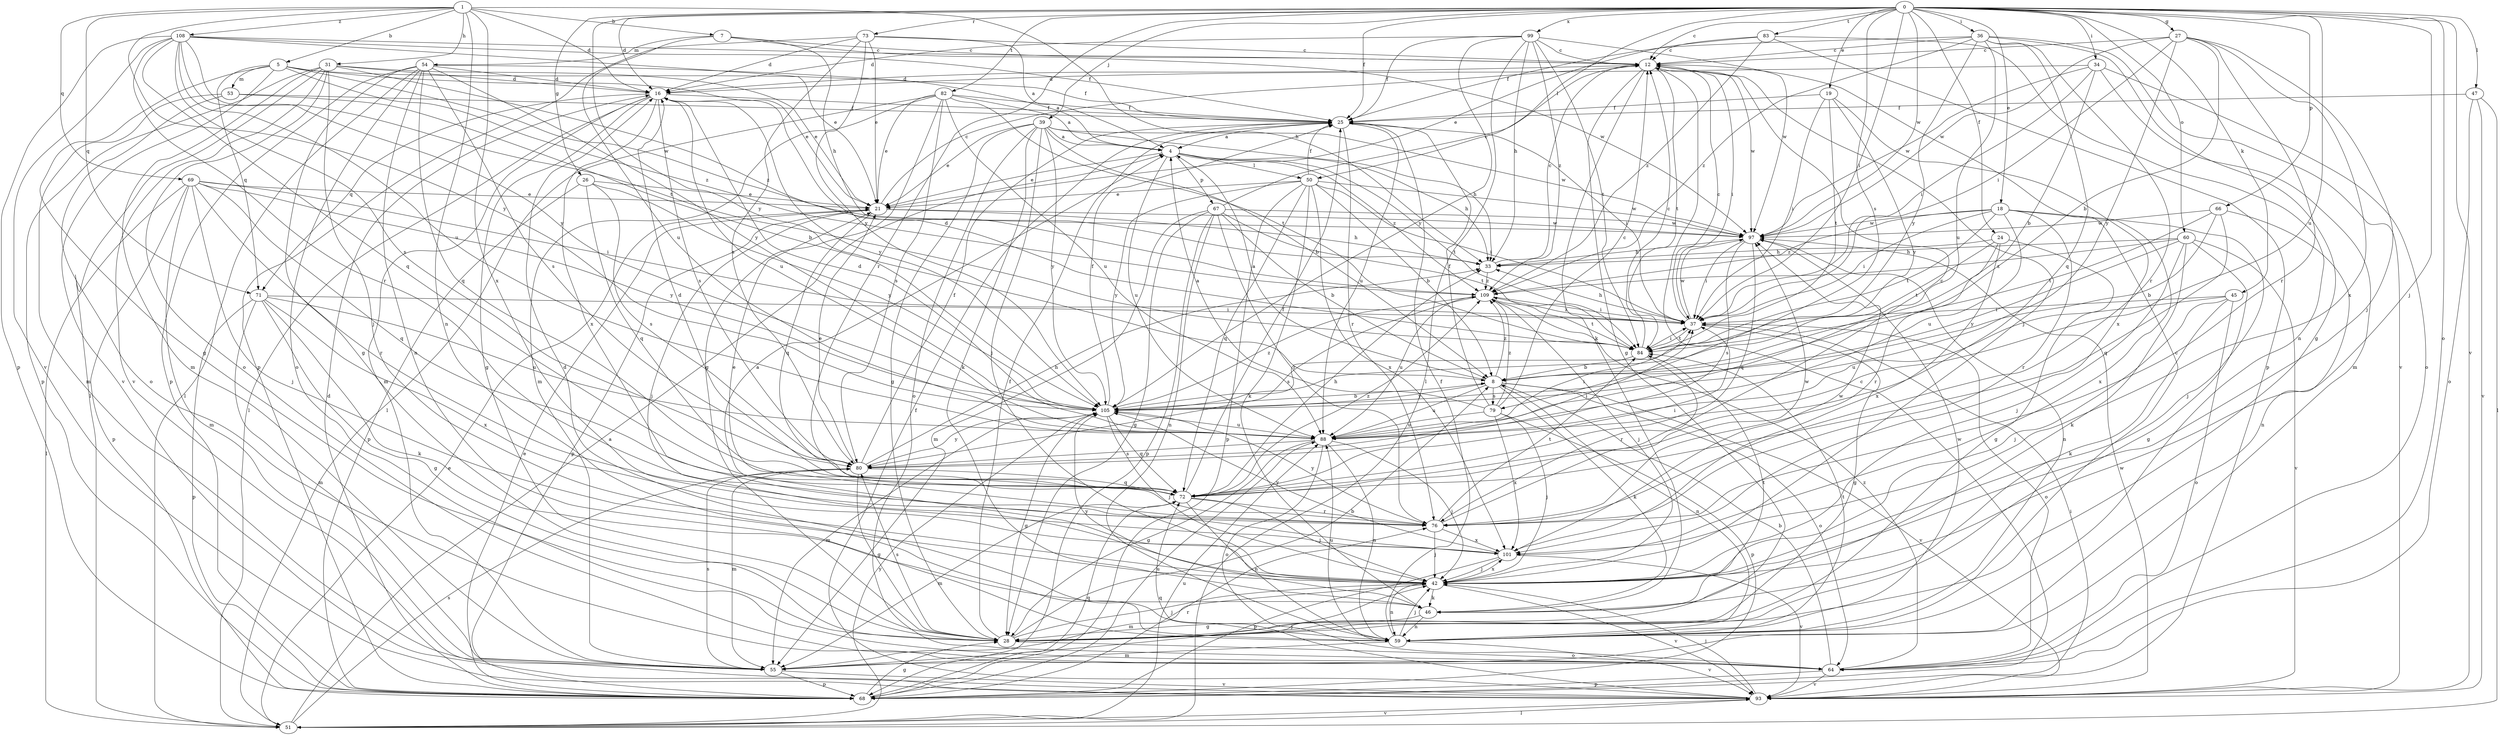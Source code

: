 strict digraph  {
0;
1;
4;
5;
7;
8;
12;
16;
18;
19;
21;
24;
25;
26;
27;
28;
31;
33;
34;
36;
37;
39;
42;
45;
46;
47;
50;
51;
53;
54;
55;
59;
60;
64;
66;
67;
68;
69;
71;
72;
73;
76;
79;
80;
82;
83;
84;
88;
93;
97;
99;
101;
105;
108;
109;
0 -> 12  [label=c];
0 -> 16  [label=d];
0 -> 18  [label=e];
0 -> 19  [label=e];
0 -> 24  [label=f];
0 -> 25  [label=f];
0 -> 26  [label=g];
0 -> 27  [label=g];
0 -> 34  [label=i];
0 -> 36  [label=i];
0 -> 37  [label=i];
0 -> 39  [label=j];
0 -> 42  [label=j];
0 -> 45  [label=k];
0 -> 47  [label=l];
0 -> 50  [label=l];
0 -> 60  [label=o];
0 -> 64  [label=o];
0 -> 66  [label=p];
0 -> 73  [label=r];
0 -> 76  [label=r];
0 -> 79  [label=s];
0 -> 82  [label=t];
0 -> 83  [label=t];
0 -> 88  [label=u];
0 -> 93  [label=v];
0 -> 97  [label=w];
0 -> 99  [label=x];
0 -> 105  [label=y];
1 -> 5  [label=b];
1 -> 7  [label=b];
1 -> 16  [label=d];
1 -> 31  [label=h];
1 -> 33  [label=h];
1 -> 59  [label=n];
1 -> 69  [label=q];
1 -> 71  [label=q];
1 -> 101  [label=x];
1 -> 105  [label=y];
1 -> 108  [label=z];
4 -> 21  [label=e];
4 -> 33  [label=h];
4 -> 50  [label=l];
4 -> 67  [label=p];
4 -> 84  [label=t];
4 -> 88  [label=u];
4 -> 109  [label=z];
5 -> 21  [label=e];
5 -> 25  [label=f];
5 -> 28  [label=g];
5 -> 53  [label=m];
5 -> 71  [label=q];
5 -> 93  [label=v];
5 -> 97  [label=w];
5 -> 109  [label=z];
7 -> 12  [label=c];
7 -> 33  [label=h];
7 -> 54  [label=m];
7 -> 88  [label=u];
7 -> 97  [label=w];
8 -> 4  [label=a];
8 -> 46  [label=k];
8 -> 59  [label=n];
8 -> 64  [label=o];
8 -> 79  [label=s];
8 -> 88  [label=u];
8 -> 93  [label=v];
8 -> 105  [label=y];
8 -> 109  [label=z];
12 -> 16  [label=d];
12 -> 28  [label=g];
12 -> 37  [label=i];
12 -> 42  [label=j];
12 -> 46  [label=k];
12 -> 84  [label=t];
12 -> 97  [label=w];
16 -> 25  [label=f];
16 -> 28  [label=g];
16 -> 51  [label=l];
16 -> 55  [label=m];
16 -> 71  [label=q];
16 -> 80  [label=s];
16 -> 88  [label=u];
16 -> 101  [label=x];
16 -> 105  [label=y];
18 -> 37  [label=i];
18 -> 42  [label=j];
18 -> 76  [label=r];
18 -> 84  [label=t];
18 -> 88  [label=u];
18 -> 97  [label=w];
18 -> 101  [label=x];
18 -> 109  [label=z];
19 -> 25  [label=f];
19 -> 37  [label=i];
19 -> 84  [label=t];
19 -> 101  [label=x];
19 -> 105  [label=y];
21 -> 12  [label=c];
21 -> 33  [label=h];
21 -> 42  [label=j];
21 -> 68  [label=p];
21 -> 72  [label=q];
21 -> 97  [label=w];
24 -> 28  [label=g];
24 -> 33  [label=h];
24 -> 76  [label=r];
24 -> 84  [label=t];
24 -> 101  [label=x];
25 -> 4  [label=a];
25 -> 37  [label=i];
25 -> 76  [label=r];
25 -> 88  [label=u];
26 -> 21  [label=e];
26 -> 68  [label=p];
26 -> 72  [label=q];
26 -> 80  [label=s];
26 -> 105  [label=y];
27 -> 8  [label=b];
27 -> 12  [label=c];
27 -> 37  [label=i];
27 -> 42  [label=j];
27 -> 76  [label=r];
27 -> 97  [label=w];
27 -> 101  [label=x];
27 -> 105  [label=y];
28 -> 8  [label=b];
28 -> 25  [label=f];
28 -> 42  [label=j];
28 -> 64  [label=o];
28 -> 80  [label=s];
31 -> 16  [label=d];
31 -> 21  [label=e];
31 -> 42  [label=j];
31 -> 51  [label=l];
31 -> 55  [label=m];
31 -> 64  [label=o];
31 -> 68  [label=p];
31 -> 93  [label=v];
31 -> 109  [label=z];
33 -> 12  [label=c];
33 -> 109  [label=z];
34 -> 8  [label=b];
34 -> 16  [label=d];
34 -> 37  [label=i];
34 -> 55  [label=m];
34 -> 64  [label=o];
34 -> 97  [label=w];
36 -> 12  [label=c];
36 -> 25  [label=f];
36 -> 28  [label=g];
36 -> 72  [label=q];
36 -> 76  [label=r];
36 -> 88  [label=u];
36 -> 93  [label=v];
36 -> 105  [label=y];
36 -> 109  [label=z];
37 -> 12  [label=c];
37 -> 28  [label=g];
37 -> 33  [label=h];
37 -> 64  [label=o];
37 -> 84  [label=t];
37 -> 97  [label=w];
37 -> 109  [label=z];
39 -> 4  [label=a];
39 -> 8  [label=b];
39 -> 21  [label=e];
39 -> 28  [label=g];
39 -> 33  [label=h];
39 -> 42  [label=j];
39 -> 46  [label=k];
39 -> 64  [label=o];
39 -> 97  [label=w];
39 -> 105  [label=y];
42 -> 4  [label=a];
42 -> 46  [label=k];
42 -> 55  [label=m];
42 -> 59  [label=n];
42 -> 93  [label=v];
42 -> 101  [label=x];
45 -> 37  [label=i];
45 -> 42  [label=j];
45 -> 46  [label=k];
45 -> 64  [label=o];
45 -> 88  [label=u];
46 -> 28  [label=g];
46 -> 59  [label=n];
46 -> 84  [label=t];
46 -> 105  [label=y];
47 -> 25  [label=f];
47 -> 51  [label=l];
47 -> 64  [label=o];
47 -> 93  [label=v];
50 -> 8  [label=b];
50 -> 21  [label=e];
50 -> 25  [label=f];
50 -> 37  [label=i];
50 -> 46  [label=k];
50 -> 68  [label=p];
50 -> 72  [label=q];
50 -> 97  [label=w];
50 -> 101  [label=x];
50 -> 105  [label=y];
51 -> 4  [label=a];
51 -> 21  [label=e];
51 -> 80  [label=s];
51 -> 88  [label=u];
51 -> 93  [label=v];
51 -> 105  [label=y];
53 -> 8  [label=b];
53 -> 25  [label=f];
53 -> 55  [label=m];
53 -> 64  [label=o];
54 -> 4  [label=a];
54 -> 16  [label=d];
54 -> 28  [label=g];
54 -> 51  [label=l];
54 -> 59  [label=n];
54 -> 64  [label=o];
54 -> 68  [label=p];
54 -> 72  [label=q];
54 -> 80  [label=s];
54 -> 105  [label=y];
55 -> 42  [label=j];
55 -> 68  [label=p];
55 -> 80  [label=s];
55 -> 93  [label=v];
59 -> 12  [label=c];
59 -> 16  [label=d];
59 -> 25  [label=f];
59 -> 42  [label=j];
59 -> 55  [label=m];
59 -> 84  [label=t];
59 -> 88  [label=u];
59 -> 93  [label=v];
59 -> 97  [label=w];
60 -> 28  [label=g];
60 -> 33  [label=h];
60 -> 42  [label=j];
60 -> 46  [label=k];
60 -> 93  [label=v];
60 -> 105  [label=y];
60 -> 109  [label=z];
64 -> 8  [label=b];
64 -> 68  [label=p];
64 -> 93  [label=v];
64 -> 109  [label=z];
66 -> 8  [label=b];
66 -> 59  [label=n];
66 -> 72  [label=q];
66 -> 84  [label=t];
66 -> 97  [label=w];
67 -> 8  [label=b];
67 -> 12  [label=c];
67 -> 28  [label=g];
67 -> 55  [label=m];
67 -> 59  [label=n];
67 -> 68  [label=p];
67 -> 76  [label=r];
67 -> 84  [label=t];
67 -> 97  [label=w];
68 -> 12  [label=c];
68 -> 16  [label=d];
68 -> 21  [label=e];
68 -> 28  [label=g];
68 -> 72  [label=q];
68 -> 76  [label=r];
68 -> 88  [label=u];
69 -> 21  [label=e];
69 -> 37  [label=i];
69 -> 42  [label=j];
69 -> 51  [label=l];
69 -> 55  [label=m];
69 -> 68  [label=p];
69 -> 72  [label=q];
69 -> 76  [label=r];
69 -> 105  [label=y];
71 -> 28  [label=g];
71 -> 37  [label=i];
71 -> 46  [label=k];
71 -> 55  [label=m];
71 -> 68  [label=p];
71 -> 88  [label=u];
71 -> 101  [label=x];
72 -> 12  [label=c];
72 -> 16  [label=d];
72 -> 25  [label=f];
72 -> 33  [label=h];
72 -> 37  [label=i];
72 -> 42  [label=j];
72 -> 55  [label=m];
72 -> 59  [label=n];
72 -> 76  [label=r];
72 -> 109  [label=z];
73 -> 4  [label=a];
73 -> 12  [label=c];
73 -> 16  [label=d];
73 -> 21  [label=e];
73 -> 68  [label=p];
73 -> 80  [label=s];
73 -> 105  [label=y];
76 -> 21  [label=e];
76 -> 42  [label=j];
76 -> 84  [label=t];
76 -> 97  [label=w];
76 -> 101  [label=x];
76 -> 105  [label=y];
79 -> 4  [label=a];
79 -> 12  [label=c];
79 -> 25  [label=f];
79 -> 42  [label=j];
79 -> 68  [label=p];
79 -> 88  [label=u];
79 -> 101  [label=x];
79 -> 109  [label=z];
80 -> 21  [label=e];
80 -> 25  [label=f];
80 -> 28  [label=g];
80 -> 33  [label=h];
80 -> 37  [label=i];
80 -> 55  [label=m];
80 -> 72  [label=q];
80 -> 105  [label=y];
82 -> 4  [label=a];
82 -> 21  [label=e];
82 -> 25  [label=f];
82 -> 28  [label=g];
82 -> 51  [label=l];
82 -> 55  [label=m];
82 -> 80  [label=s];
82 -> 84  [label=t];
82 -> 88  [label=u];
83 -> 12  [label=c];
83 -> 21  [label=e];
83 -> 59  [label=n];
83 -> 68  [label=p];
83 -> 109  [label=z];
84 -> 8  [label=b];
84 -> 12  [label=c];
84 -> 16  [label=d];
84 -> 37  [label=i];
84 -> 76  [label=r];
88 -> 16  [label=d];
88 -> 28  [label=g];
88 -> 37  [label=i];
88 -> 42  [label=j];
88 -> 59  [label=n];
88 -> 64  [label=o];
88 -> 80  [label=s];
93 -> 25  [label=f];
93 -> 37  [label=i];
93 -> 42  [label=j];
93 -> 51  [label=l];
93 -> 72  [label=q];
93 -> 97  [label=w];
97 -> 33  [label=h];
97 -> 37  [label=i];
97 -> 59  [label=n];
97 -> 72  [label=q];
97 -> 80  [label=s];
99 -> 12  [label=c];
99 -> 16  [label=d];
99 -> 25  [label=f];
99 -> 33  [label=h];
99 -> 51  [label=l];
99 -> 84  [label=t];
99 -> 97  [label=w];
99 -> 105  [label=y];
99 -> 109  [label=z];
101 -> 42  [label=j];
101 -> 68  [label=p];
101 -> 93  [label=v];
101 -> 97  [label=w];
101 -> 105  [label=y];
105 -> 8  [label=b];
105 -> 25  [label=f];
105 -> 28  [label=g];
105 -> 42  [label=j];
105 -> 55  [label=m];
105 -> 72  [label=q];
105 -> 88  [label=u];
105 -> 109  [label=z];
108 -> 12  [label=c];
108 -> 21  [label=e];
108 -> 25  [label=f];
108 -> 68  [label=p];
108 -> 72  [label=q];
108 -> 76  [label=r];
108 -> 80  [label=s];
108 -> 84  [label=t];
108 -> 88  [label=u];
108 -> 93  [label=v];
108 -> 105  [label=y];
109 -> 37  [label=i];
109 -> 42  [label=j];
109 -> 80  [label=s];
109 -> 84  [label=t];
109 -> 88  [label=u];
}

